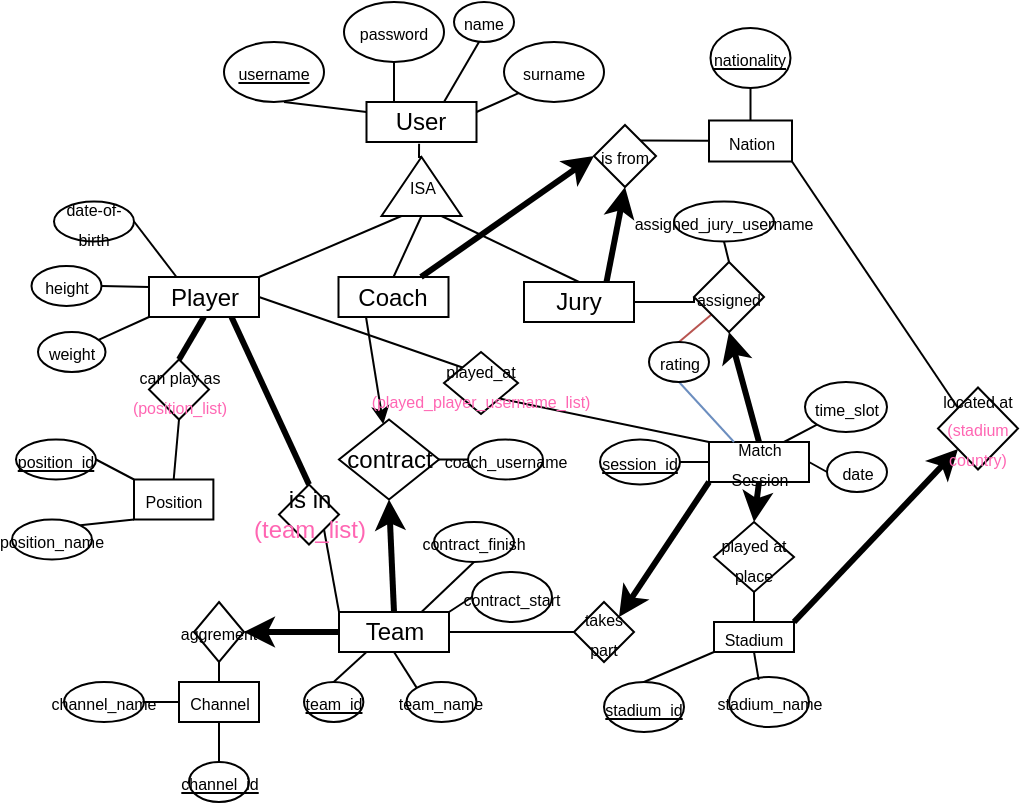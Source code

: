 <mxfile version="24.0.7" type="github">
  <diagram id="R2lEEEUBdFMjLlhIrx00" name="Page-1">
    <mxGraphModel dx="604" dy="323" grid="0" gridSize="10" guides="1" tooltips="1" connect="1" arrows="1" fold="1" page="1" pageScale="1" pageWidth="850" pageHeight="1100" background="#ffffff" math="0" shadow="0" extFonts="Permanent Marker^https://fonts.googleapis.com/css?family=Permanent+Marker">
      <root>
        <mxCell id="0" />
        <mxCell id="1" parent="0" />
        <mxCell id="NbPGqInugCmnnlXN2Xtu-7" style="rounded=0;orthogonalLoop=1;jettySize=auto;html=1;exitX=0.25;exitY=0;exitDx=0;exitDy=0;entryX=0.5;entryY=1;entryDx=0;entryDy=0;endArrow=none;endFill=0;" parent="1" source="NbPGqInugCmnnlXN2Xtu-1" target="NbPGqInugCmnnlXN2Xtu-3" edge="1">
          <mxGeometry relative="1" as="geometry" />
        </mxCell>
        <mxCell id="NbPGqInugCmnnlXN2Xtu-8" style="rounded=0;orthogonalLoop=1;jettySize=auto;html=1;exitX=0.75;exitY=0;exitDx=0;exitDy=0;entryX=0.5;entryY=1;entryDx=0;entryDy=0;endArrow=none;endFill=0;" parent="1" edge="1">
          <mxGeometry relative="1" as="geometry">
            <mxPoint x="350" y="270" as="sourcePoint" />
            <mxPoint x="367.5" y="240" as="targetPoint" />
          </mxGeometry>
        </mxCell>
        <mxCell id="NbPGqInugCmnnlXN2Xtu-11" style="rounded=0;orthogonalLoop=1;jettySize=auto;html=1;exitX=1;exitY=0.25;exitDx=0;exitDy=0;entryX=0;entryY=1;entryDx=0;entryDy=0;endArrow=none;endFill=0;" parent="1" source="NbPGqInugCmnnlXN2Xtu-1" target="NbPGqInugCmnnlXN2Xtu-5" edge="1">
          <mxGeometry relative="1" as="geometry" />
        </mxCell>
        <mxCell id="NbPGqInugCmnnlXN2Xtu-1" value="User" style="rounded=0;whiteSpace=wrap;html=1;" parent="1" vertex="1">
          <mxGeometry x="311.25" y="270" width="55" height="20" as="geometry" />
        </mxCell>
        <mxCell id="NbPGqInugCmnnlXN2Xtu-2" value="&lt;font style=&quot;font-size: 8px;&quot;&gt;&lt;u&gt;username&lt;/u&gt;&lt;/font&gt;" style="ellipse;whiteSpace=wrap;html=1;" parent="1" vertex="1">
          <mxGeometry x="240" y="240" width="50" height="30" as="geometry" />
        </mxCell>
        <mxCell id="NbPGqInugCmnnlXN2Xtu-3" value="&lt;font style=&quot;font-size: 8px;&quot;&gt;password&lt;/font&gt;" style="ellipse;whiteSpace=wrap;html=1;" parent="1" vertex="1">
          <mxGeometry x="300" y="220" width="50" height="30" as="geometry" />
        </mxCell>
        <mxCell id="NbPGqInugCmnnlXN2Xtu-4" value="&lt;font style=&quot;font-size: 8px;&quot;&gt;name&lt;/font&gt;" style="ellipse;whiteSpace=wrap;html=1;" parent="1" vertex="1">
          <mxGeometry x="355" y="220" width="30" height="20" as="geometry" />
        </mxCell>
        <mxCell id="NbPGqInugCmnnlXN2Xtu-5" value="&lt;font style=&quot;font-size: 8px;&quot;&gt;surname&lt;/font&gt;" style="ellipse;whiteSpace=wrap;html=1;" parent="1" vertex="1">
          <mxGeometry x="380" y="240" width="50" height="30" as="geometry" />
        </mxCell>
        <mxCell id="NbPGqInugCmnnlXN2Xtu-12" style="rounded=0;orthogonalLoop=1;jettySize=auto;html=1;exitX=0;exitY=0.25;exitDx=0;exitDy=0;entryX=0.6;entryY=1;entryDx=0;entryDy=0;entryPerimeter=0;endArrow=none;endFill=0;" parent="1" source="NbPGqInugCmnnlXN2Xtu-1" target="NbPGqInugCmnnlXN2Xtu-2" edge="1">
          <mxGeometry relative="1" as="geometry" />
        </mxCell>
        <mxCell id="NbPGqInugCmnnlXN2Xtu-14" value="" style="triangle;whiteSpace=wrap;html=1;rotation=-90;" parent="1" vertex="1">
          <mxGeometry x="324" y="292.25" width="29.5" height="40" as="geometry" />
        </mxCell>
        <mxCell id="NbPGqInugCmnnlXN2Xtu-15" value="&lt;font style=&quot;font-size: 8px;&quot;&gt;ISA&lt;/font&gt;" style="text;html=1;align=center;verticalAlign=middle;whiteSpace=wrap;rounded=0;" parent="1" vertex="1">
          <mxGeometry x="322.75" y="304.75" width="32.5" height="15" as="geometry" />
        </mxCell>
        <mxCell id="NbPGqInugCmnnlXN2Xtu-20" style="rounded=0;orthogonalLoop=1;jettySize=auto;html=1;exitX=1;exitY=0;exitDx=0;exitDy=0;entryX=0;entryY=0.25;entryDx=0;entryDy=0;endArrow=none;endFill=0;" parent="1" source="NbPGqInugCmnnlXN2Xtu-17" target="NbPGqInugCmnnlXN2Xtu-14" edge="1">
          <mxGeometry relative="1" as="geometry" />
        </mxCell>
        <mxCell id="NbPGqInugCmnnlXN2Xtu-30" style="rounded=0;orthogonalLoop=1;jettySize=auto;html=1;exitX=0.25;exitY=0;exitDx=0;exitDy=0;entryX=1;entryY=0.5;entryDx=0;entryDy=0;endArrow=none;endFill=0;" parent="1" source="NbPGqInugCmnnlXN2Xtu-17" target="NbPGqInugCmnnlXN2Xtu-26" edge="1">
          <mxGeometry relative="1" as="geometry" />
        </mxCell>
        <mxCell id="NbPGqInugCmnnlXN2Xtu-33" style="rounded=0;orthogonalLoop=1;jettySize=auto;html=1;exitX=0;exitY=1;exitDx=0;exitDy=0;endArrow=none;endFill=0;" parent="1" source="NbPGqInugCmnnlXN2Xtu-17" target="NbPGqInugCmnnlXN2Xtu-28" edge="1">
          <mxGeometry relative="1" as="geometry" />
        </mxCell>
        <mxCell id="NbPGqInugCmnnlXN2Xtu-45" style="rounded=0;orthogonalLoop=1;jettySize=auto;html=1;exitX=0.5;exitY=1;exitDx=0;exitDy=0;entryX=0.5;entryY=0;entryDx=0;entryDy=0;endArrow=none;endFill=0;strokeWidth=3;" parent="1" source="NbPGqInugCmnnlXN2Xtu-17" target="NbPGqInugCmnnlXN2Xtu-44" edge="1">
          <mxGeometry relative="1" as="geometry" />
        </mxCell>
        <mxCell id="NbPGqInugCmnnlXN2Xtu-56" style="rounded=0;orthogonalLoop=1;jettySize=auto;html=1;exitX=0.75;exitY=1;exitDx=0;exitDy=0;entryX=0.5;entryY=0;entryDx=0;entryDy=0;endArrow=none;endFill=0;strokeWidth=3;" parent="1" source="NbPGqInugCmnnlXN2Xtu-17" target="NbPGqInugCmnnlXN2Xtu-55" edge="1">
          <mxGeometry relative="1" as="geometry" />
        </mxCell>
        <mxCell id="S4R2zJ4BRLTwstl_iwtd-11" style="rounded=0;orthogonalLoop=1;jettySize=auto;html=1;exitX=1;exitY=0.5;exitDx=0;exitDy=0;entryX=0;entryY=0;entryDx=0;entryDy=0;endArrow=none;endFill=0;" parent="1" source="NbPGqInugCmnnlXN2Xtu-17" target="S4R2zJ4BRLTwstl_iwtd-10" edge="1">
          <mxGeometry relative="1" as="geometry">
            <mxPoint x="244.0" y="400.625" as="sourcePoint" />
          </mxGeometry>
        </mxCell>
        <mxCell id="NbPGqInugCmnnlXN2Xtu-17" value="Player" style="rounded=0;whiteSpace=wrap;html=1;" parent="1" vertex="1">
          <mxGeometry x="202.5" y="357.5" width="55" height="20" as="geometry" />
        </mxCell>
        <mxCell id="NbPGqInugCmnnlXN2Xtu-21" style="rounded=0;orthogonalLoop=1;jettySize=auto;html=1;exitX=0.5;exitY=0;exitDx=0;exitDy=0;entryX=0;entryY=0.5;entryDx=0;entryDy=0;endArrow=none;endFill=0;" parent="1" source="NbPGqInugCmnnlXN2Xtu-18" target="NbPGqInugCmnnlXN2Xtu-14" edge="1">
          <mxGeometry relative="1" as="geometry" />
        </mxCell>
        <mxCell id="NbPGqInugCmnnlXN2Xtu-41" style="rounded=0;orthogonalLoop=1;jettySize=auto;html=1;exitX=0.25;exitY=1;exitDx=0;exitDy=0;" parent="1" source="NbPGqInugCmnnlXN2Xtu-18" target="NbPGqInugCmnnlXN2Xtu-38" edge="1">
          <mxGeometry relative="1" as="geometry" />
        </mxCell>
        <mxCell id="NbPGqInugCmnnlXN2Xtu-18" value="Coach" style="rounded=0;whiteSpace=wrap;html=1;" parent="1" vertex="1">
          <mxGeometry x="297.25" y="357.5" width="55" height="20" as="geometry" />
        </mxCell>
        <mxCell id="NbPGqInugCmnnlXN2Xtu-22" style="rounded=0;orthogonalLoop=1;jettySize=auto;html=1;exitX=0.5;exitY=0;exitDx=0;exitDy=0;entryX=0;entryY=0.75;entryDx=0;entryDy=0;endArrow=none;endFill=0;" parent="1" source="NbPGqInugCmnnlXN2Xtu-19" target="NbPGqInugCmnnlXN2Xtu-14" edge="1">
          <mxGeometry relative="1" as="geometry" />
        </mxCell>
        <mxCell id="NbPGqInugCmnnlXN2Xtu-90" style="edgeStyle=orthogonalEdgeStyle;rounded=0;orthogonalLoop=1;jettySize=auto;html=1;exitX=1;exitY=0.5;exitDx=0;exitDy=0;entryX=0;entryY=0.5;entryDx=0;entryDy=0;endArrow=none;endFill=0;" parent="1" source="NbPGqInugCmnnlXN2Xtu-19" target="NbPGqInugCmnnlXN2Xtu-58" edge="1">
          <mxGeometry relative="1" as="geometry" />
        </mxCell>
        <mxCell id="RCbBzKasgjA7PgLbYBkf-12" style="rounded=0;orthogonalLoop=1;jettySize=auto;html=1;exitX=0.75;exitY=0;exitDx=0;exitDy=0;entryX=0.5;entryY=1;entryDx=0;entryDy=0;strokeWidth=3;" parent="1" source="NbPGqInugCmnnlXN2Xtu-19" target="RCbBzKasgjA7PgLbYBkf-11" edge="1">
          <mxGeometry relative="1" as="geometry" />
        </mxCell>
        <mxCell id="NbPGqInugCmnnlXN2Xtu-19" value="Jury" style="rounded=0;whiteSpace=wrap;html=1;" parent="1" vertex="1">
          <mxGeometry x="390" y="360" width="55" height="20" as="geometry" />
        </mxCell>
        <mxCell id="NbPGqInugCmnnlXN2Xtu-26" value="&lt;font style=&quot;font-size: 8px;&quot;&gt;date-of-birth&lt;/font&gt;" style="ellipse;whiteSpace=wrap;html=1;" parent="1" vertex="1">
          <mxGeometry x="155" y="319.75" width="40" height="20" as="geometry" />
        </mxCell>
        <mxCell id="NbPGqInugCmnnlXN2Xtu-27" value="&lt;font style=&quot;font-size: 8px;&quot;&gt;height&lt;/font&gt;" style="ellipse;whiteSpace=wrap;html=1;" parent="1" vertex="1">
          <mxGeometry x="143.75" y="352" width="35" height="20" as="geometry" />
        </mxCell>
        <mxCell id="NbPGqInugCmnnlXN2Xtu-28" value="&lt;font style=&quot;font-size: 8px;&quot;&gt;weight&lt;/font&gt;" style="ellipse;whiteSpace=wrap;html=1;" parent="1" vertex="1">
          <mxGeometry x="147" y="385" width="33.75" height="20" as="geometry" />
        </mxCell>
        <mxCell id="NbPGqInugCmnnlXN2Xtu-32" style="rounded=0;orthogonalLoop=1;jettySize=auto;html=1;exitX=0;exitY=0.25;exitDx=0;exitDy=0;entryX=1;entryY=0.5;entryDx=0;entryDy=0;endArrow=none;endFill=0;" parent="1" source="NbPGqInugCmnnlXN2Xtu-17" target="NbPGqInugCmnnlXN2Xtu-27" edge="1">
          <mxGeometry relative="1" as="geometry" />
        </mxCell>
        <mxCell id="NbPGqInugCmnnlXN2Xtu-37" style="edgeStyle=orthogonalEdgeStyle;rounded=0;orthogonalLoop=1;jettySize=auto;html=1;exitX=1;exitY=0.5;exitDx=0;exitDy=0;entryX=0.478;entryY=1.042;entryDx=0;entryDy=0;entryPerimeter=0;endArrow=none;endFill=0;" parent="1" source="NbPGqInugCmnnlXN2Xtu-14" target="NbPGqInugCmnnlXN2Xtu-1" edge="1">
          <mxGeometry relative="1" as="geometry" />
        </mxCell>
        <mxCell id="NbPGqInugCmnnlXN2Xtu-68" style="rounded=0;orthogonalLoop=1;jettySize=auto;html=1;exitX=1;exitY=0.5;exitDx=0;exitDy=0;entryX=0;entryY=0.5;entryDx=0;entryDy=0;endArrow=none;endFill=0;" parent="1" source="NbPGqInugCmnnlXN2Xtu-38" target="NbPGqInugCmnnlXN2Xtu-64" edge="1">
          <mxGeometry relative="1" as="geometry" />
        </mxCell>
        <mxCell id="NbPGqInugCmnnlXN2Xtu-70" style="rounded=0;orthogonalLoop=1;jettySize=auto;html=1;exitX=0.75;exitY=0;exitDx=0;exitDy=0;entryX=0.5;entryY=1;entryDx=0;entryDy=0;endArrow=none;endFill=0;" parent="1" source="NbPGqInugCmnnlXN2Xtu-39" target="NbPGqInugCmnnlXN2Xtu-66" edge="1">
          <mxGeometry relative="1" as="geometry" />
        </mxCell>
        <mxCell id="NbPGqInugCmnnlXN2Xtu-38" value="contract" style="rhombus;whiteSpace=wrap;html=1;" parent="1" vertex="1">
          <mxGeometry x="297.5" y="428.75" width="50" height="40" as="geometry" />
        </mxCell>
        <mxCell id="NbPGqInugCmnnlXN2Xtu-43" style="rounded=0;orthogonalLoop=1;jettySize=auto;html=1;exitX=0.5;exitY=0;exitDx=0;exitDy=0;entryX=0.5;entryY=1;entryDx=0;entryDy=0;strokeWidth=3;" parent="1" source="NbPGqInugCmnnlXN2Xtu-39" target="NbPGqInugCmnnlXN2Xtu-38" edge="1">
          <mxGeometry relative="1" as="geometry" />
        </mxCell>
        <mxCell id="NbPGqInugCmnnlXN2Xtu-72" style="rounded=0;orthogonalLoop=1;jettySize=auto;html=1;exitX=0.25;exitY=1;exitDx=0;exitDy=0;entryX=0.5;entryY=0;entryDx=0;entryDy=0;endArrow=none;endFill=0;" parent="1" source="NbPGqInugCmnnlXN2Xtu-39" target="NbPGqInugCmnnlXN2Xtu-62" edge="1">
          <mxGeometry relative="1" as="geometry" />
        </mxCell>
        <mxCell id="NbPGqInugCmnnlXN2Xtu-73" style="rounded=0;orthogonalLoop=1;jettySize=auto;html=1;exitX=0.5;exitY=1;exitDx=0;exitDy=0;entryX=0;entryY=0;entryDx=0;entryDy=0;endArrow=none;endFill=0;" parent="1" source="NbPGqInugCmnnlXN2Xtu-39" target="NbPGqInugCmnnlXN2Xtu-63" edge="1">
          <mxGeometry relative="1" as="geometry" />
        </mxCell>
        <mxCell id="NbPGqInugCmnnlXN2Xtu-92" style="rounded=0;orthogonalLoop=1;jettySize=auto;html=1;exitX=0;exitY=0.5;exitDx=0;exitDy=0;entryX=1;entryY=0.5;entryDx=0;entryDy=0;strokeWidth=3;" parent="1" source="NbPGqInugCmnnlXN2Xtu-39" target="NbPGqInugCmnnlXN2Xtu-80" edge="1">
          <mxGeometry relative="1" as="geometry" />
        </mxCell>
        <mxCell id="NbPGqInugCmnnlXN2Xtu-95" style="edgeStyle=orthogonalEdgeStyle;rounded=0;orthogonalLoop=1;jettySize=auto;html=1;exitX=1;exitY=0.5;exitDx=0;exitDy=0;entryX=0;entryY=0.5;entryDx=0;entryDy=0;endArrow=none;endFill=0;" parent="1" source="NbPGqInugCmnnlXN2Xtu-39" target="NbPGqInugCmnnlXN2Xtu-94" edge="1">
          <mxGeometry relative="1" as="geometry" />
        </mxCell>
        <mxCell id="NbPGqInugCmnnlXN2Xtu-39" value="Team" style="rounded=0;whiteSpace=wrap;html=1;" parent="1" vertex="1">
          <mxGeometry x="297.5" y="525" width="55" height="20" as="geometry" />
        </mxCell>
        <mxCell id="NbPGqInugCmnnlXN2Xtu-47" style="rounded=0;orthogonalLoop=1;jettySize=auto;html=1;exitX=0.5;exitY=1;exitDx=0;exitDy=0;entryX=0.5;entryY=0;entryDx=0;entryDy=0;endArrow=none;endFill=0;" parent="1" source="NbPGqInugCmnnlXN2Xtu-44" target="NbPGqInugCmnnlXN2Xtu-46" edge="1">
          <mxGeometry relative="1" as="geometry" />
        </mxCell>
        <mxCell id="NbPGqInugCmnnlXN2Xtu-44" value="&lt;font style=&quot;font-size: 8px;&quot;&gt;can play as &lt;font color=&quot;#ff66b3&quot;&gt;(position_list)&lt;/font&gt;&lt;/font&gt;" style="rhombus;whiteSpace=wrap;html=1;strokeWidth=1;" parent="1" vertex="1">
          <mxGeometry x="202.5" y="398.75" width="30" height="30" as="geometry" />
        </mxCell>
        <mxCell id="NbPGqInugCmnnlXN2Xtu-51" style="rounded=0;orthogonalLoop=1;jettySize=auto;html=1;exitX=0;exitY=0;exitDx=0;exitDy=0;entryX=1;entryY=0.5;entryDx=0;entryDy=0;endArrow=none;endFill=0;" parent="1" source="NbPGqInugCmnnlXN2Xtu-46" target="NbPGqInugCmnnlXN2Xtu-48" edge="1">
          <mxGeometry relative="1" as="geometry" />
        </mxCell>
        <mxCell id="NbPGqInugCmnnlXN2Xtu-52" style="rounded=0;orthogonalLoop=1;jettySize=auto;html=1;exitX=0;exitY=1;exitDx=0;exitDy=0;entryX=1;entryY=0;entryDx=0;entryDy=0;endArrow=none;endFill=0;" parent="1" source="NbPGqInugCmnnlXN2Xtu-46" target="NbPGqInugCmnnlXN2Xtu-49" edge="1">
          <mxGeometry relative="1" as="geometry" />
        </mxCell>
        <mxCell id="NbPGqInugCmnnlXN2Xtu-46" value="&lt;font style=&quot;font-size: 8px;&quot;&gt;Position&lt;/font&gt;" style="rounded=0;whiteSpace=wrap;html=1;strokeWidth=1;" parent="1" vertex="1">
          <mxGeometry x="195" y="458.75" width="39.69" height="20" as="geometry" />
        </mxCell>
        <mxCell id="NbPGqInugCmnnlXN2Xtu-48" value="&lt;font style=&quot;font-size: 8px;&quot;&gt;&lt;u&gt;position_id&lt;/u&gt;&lt;/font&gt;" style="ellipse;whiteSpace=wrap;html=1;" parent="1" vertex="1">
          <mxGeometry x="136" y="438.75" width="40" height="20" as="geometry" />
        </mxCell>
        <mxCell id="NbPGqInugCmnnlXN2Xtu-49" value="&lt;font style=&quot;font-size: 8px;&quot;&gt;position_name&lt;/font&gt;" style="ellipse;whiteSpace=wrap;html=1;" parent="1" vertex="1">
          <mxGeometry x="134" y="478.75" width="40" height="20" as="geometry" />
        </mxCell>
        <mxCell id="NbPGqInugCmnnlXN2Xtu-61" style="rounded=0;orthogonalLoop=1;jettySize=auto;html=1;exitX=0.5;exitY=0;exitDx=0;exitDy=0;entryX=0.5;entryY=1;entryDx=0;entryDy=0;strokeWidth=3;" parent="1" source="NbPGqInugCmnnlXN2Xtu-54" target="NbPGqInugCmnnlXN2Xtu-58" edge="1">
          <mxGeometry relative="1" as="geometry" />
        </mxCell>
        <mxCell id="NbPGqInugCmnnlXN2Xtu-96" style="rounded=0;orthogonalLoop=1;jettySize=auto;html=1;exitX=0;exitY=1;exitDx=0;exitDy=0;entryX=1;entryY=0;entryDx=0;entryDy=0;endArrow=classic;endFill=1;strokeWidth=3;" parent="1" source="NbPGqInugCmnnlXN2Xtu-54" target="NbPGqInugCmnnlXN2Xtu-94" edge="1">
          <mxGeometry relative="1" as="geometry" />
        </mxCell>
        <mxCell id="NbPGqInugCmnnlXN2Xtu-108" style="rounded=0;orthogonalLoop=1;jettySize=auto;html=1;exitX=0.5;exitY=1;exitDx=0;exitDy=0;entryX=0.5;entryY=0;entryDx=0;entryDy=0;endArrow=classic;endFill=1;strokeWidth=3;" parent="1" source="NbPGqInugCmnnlXN2Xtu-54" target="NbPGqInugCmnnlXN2Xtu-107" edge="1">
          <mxGeometry relative="1" as="geometry" />
        </mxCell>
        <mxCell id="NbPGqInugCmnnlXN2Xtu-118" style="rounded=0;orthogonalLoop=1;jettySize=auto;html=1;exitX=0;exitY=0.5;exitDx=0;exitDy=0;entryX=1;entryY=0.5;entryDx=0;entryDy=0;endArrow=none;endFill=0;" parent="1" source="NbPGqInugCmnnlXN2Xtu-54" target="NbPGqInugCmnnlXN2Xtu-99" edge="1">
          <mxGeometry relative="1" as="geometry" />
        </mxCell>
        <mxCell id="S4R2zJ4BRLTwstl_iwtd-12" style="rounded=0;orthogonalLoop=1;jettySize=auto;html=1;exitX=0;exitY=0;exitDx=0;exitDy=0;entryX=1;entryY=1;entryDx=0;entryDy=0;endArrow=none;endFill=0;" parent="1" source="NbPGqInugCmnnlXN2Xtu-54" target="S4R2zJ4BRLTwstl_iwtd-10" edge="1">
          <mxGeometry relative="1" as="geometry" />
        </mxCell>
        <mxCell id="S4R2zJ4BRLTwstl_iwtd-13" style="rounded=0;orthogonalLoop=1;jettySize=auto;html=1;exitX=1;exitY=0.5;exitDx=0;exitDy=0;entryX=0;entryY=0.5;entryDx=0;entryDy=0;endArrow=none;endFill=0;" parent="1" source="NbPGqInugCmnnlXN2Xtu-54" target="NbPGqInugCmnnlXN2Xtu-120" edge="1">
          <mxGeometry relative="1" as="geometry" />
        </mxCell>
        <mxCell id="NbPGqInugCmnnlXN2Xtu-54" value="&lt;font style=&quot;font-size: 8px;&quot;&gt;Match Session&lt;/font&gt;" style="rounded=0;whiteSpace=wrap;html=1;" parent="1" vertex="1">
          <mxGeometry x="482.5" y="440" width="50" height="20" as="geometry" />
        </mxCell>
        <mxCell id="NbPGqInugCmnnlXN2Xtu-71" style="rounded=0;orthogonalLoop=1;jettySize=auto;html=1;exitX=1;exitY=1;exitDx=0;exitDy=0;entryX=0;entryY=0;entryDx=0;entryDy=0;endArrow=none;endFill=0;" parent="1" source="NbPGqInugCmnnlXN2Xtu-55" target="NbPGqInugCmnnlXN2Xtu-39" edge="1">
          <mxGeometry relative="1" as="geometry" />
        </mxCell>
        <mxCell id="NbPGqInugCmnnlXN2Xtu-55" value="is in &lt;font color=&quot;#ff66b3&quot;&gt;(team_list)&lt;/font&gt;" style="rhombus;whiteSpace=wrap;html=1;" parent="1" vertex="1">
          <mxGeometry x="267.5" y="461.25" width="30" height="30" as="geometry" />
        </mxCell>
        <mxCell id="NbPGqInugCmnnlXN2Xtu-124" style="rounded=0;orthogonalLoop=1;jettySize=auto;html=1;exitX=0.5;exitY=0;exitDx=0;exitDy=0;entryX=0.5;entryY=1;entryDx=0;entryDy=0;endArrow=none;endFill=0;" parent="1" source="NbPGqInugCmnnlXN2Xtu-58" target="NbPGqInugCmnnlXN2Xtu-122" edge="1">
          <mxGeometry relative="1" as="geometry" />
        </mxCell>
        <mxCell id="NbPGqInugCmnnlXN2Xtu-125" style="rounded=0;orthogonalLoop=1;jettySize=auto;html=1;exitX=0.25;exitY=0;exitDx=0;exitDy=0;entryX=0.5;entryY=1;entryDx=0;entryDy=0;endArrow=none;endFill=0;fillColor=#dae8fc;strokeColor=#6c8ebf;" parent="1" source="NbPGqInugCmnnlXN2Xtu-54" target="NbPGqInugCmnnlXN2Xtu-123" edge="1">
          <mxGeometry relative="1" as="geometry" />
        </mxCell>
        <mxCell id="S4R2zJ4BRLTwstl_iwtd-6" style="rounded=0;orthogonalLoop=1;jettySize=auto;html=1;exitX=0;exitY=1;exitDx=0;exitDy=0;entryX=0.5;entryY=0;entryDx=0;entryDy=0;endArrow=none;endFill=0;fillColor=#f8cecc;strokeColor=#b85450;" parent="1" source="NbPGqInugCmnnlXN2Xtu-58" target="NbPGqInugCmnnlXN2Xtu-123" edge="1">
          <mxGeometry relative="1" as="geometry" />
        </mxCell>
        <mxCell id="NbPGqInugCmnnlXN2Xtu-58" value="&lt;font style=&quot;font-size: 8px;&quot;&gt;assigned&lt;/font&gt;" style="rhombus;whiteSpace=wrap;html=1;" parent="1" vertex="1">
          <mxGeometry x="475" y="350" width="35" height="35" as="geometry" />
        </mxCell>
        <mxCell id="NbPGqInugCmnnlXN2Xtu-62" value="&lt;font style=&quot;font-size: 8px;&quot;&gt;&lt;u&gt;team_id&lt;/u&gt;&lt;/font&gt;" style="ellipse;whiteSpace=wrap;html=1;" parent="1" vertex="1">
          <mxGeometry x="280" y="560" width="29.69" height="20" as="geometry" />
        </mxCell>
        <mxCell id="NbPGqInugCmnnlXN2Xtu-63" value="&lt;font style=&quot;font-size: 8px;&quot;&gt;team_name&lt;/font&gt;" style="ellipse;whiteSpace=wrap;html=1;" parent="1" vertex="1">
          <mxGeometry x="331.25" y="560" width="35" height="20" as="geometry" />
        </mxCell>
        <mxCell id="NbPGqInugCmnnlXN2Xtu-64" value="&lt;font style=&quot;font-size: 8px;&quot;&gt;coach_username&lt;/font&gt;" style="ellipse;whiteSpace=wrap;html=1;" parent="1" vertex="1">
          <mxGeometry x="362" y="438.75" width="37.5" height="20" as="geometry" />
        </mxCell>
        <mxCell id="NbPGqInugCmnnlXN2Xtu-66" value="&lt;font style=&quot;font-size: 8px;&quot;&gt;contract_finish&lt;/font&gt;" style="ellipse;whiteSpace=wrap;html=1;" parent="1" vertex="1">
          <mxGeometry x="345" y="480" width="40" height="20" as="geometry" />
        </mxCell>
        <mxCell id="NbPGqInugCmnnlXN2Xtu-79" value="&lt;font style=&quot;font-size: 8px;&quot;&gt;&lt;u&gt;channel_id&lt;/u&gt;&lt;/font&gt;" style="ellipse;whiteSpace=wrap;html=1;" parent="1" vertex="1">
          <mxGeometry x="222.5" y="600" width="30" height="20" as="geometry" />
        </mxCell>
        <mxCell id="NbPGqInugCmnnlXN2Xtu-80" value="&lt;font style=&quot;font-size: 8px;&quot;&gt;aggrement&lt;/font&gt;" style="rhombus;whiteSpace=wrap;html=1;" parent="1" vertex="1">
          <mxGeometry x="225" y="520" width="25" height="30" as="geometry" />
        </mxCell>
        <mxCell id="NbPGqInugCmnnlXN2Xtu-127" style="rounded=0;orthogonalLoop=1;jettySize=auto;html=1;exitX=0;exitY=0.5;exitDx=0;exitDy=0;entryX=1;entryY=0.5;entryDx=0;entryDy=0;endArrow=none;endFill=0;" parent="1" source="NbPGqInugCmnnlXN2Xtu-81" target="NbPGqInugCmnnlXN2Xtu-126" edge="1">
          <mxGeometry relative="1" as="geometry" />
        </mxCell>
        <mxCell id="NbPGqInugCmnnlXN2Xtu-81" value="&lt;font style=&quot;font-size: 8px;&quot;&gt;Channel&lt;/font&gt;" style="rounded=0;whiteSpace=wrap;html=1;" parent="1" vertex="1">
          <mxGeometry x="217.5" y="560" width="40" height="20" as="geometry" />
        </mxCell>
        <mxCell id="NbPGqInugCmnnlXN2Xtu-84" style="rounded=0;orthogonalLoop=1;jettySize=auto;html=1;exitX=0.5;exitY=1;exitDx=0;exitDy=0;entryX=0.5;entryY=0;entryDx=0;entryDy=0;endArrow=none;endFill=0;" parent="1" source="NbPGqInugCmnnlXN2Xtu-81" target="NbPGqInugCmnnlXN2Xtu-79" edge="1">
          <mxGeometry relative="1" as="geometry" />
        </mxCell>
        <mxCell id="NbPGqInugCmnnlXN2Xtu-93" style="rounded=0;orthogonalLoop=1;jettySize=auto;html=1;exitX=0.5;exitY=1;exitDx=0;exitDy=0;entryX=0.5;entryY=0;entryDx=0;entryDy=0;endArrow=none;endFill=0;" parent="1" source="NbPGqInugCmnnlXN2Xtu-80" target="NbPGqInugCmnnlXN2Xtu-81" edge="1">
          <mxGeometry relative="1" as="geometry" />
        </mxCell>
        <mxCell id="NbPGqInugCmnnlXN2Xtu-94" value="&lt;font style=&quot;font-size: 8px;&quot;&gt;takes part&lt;/font&gt;" style="rhombus;whiteSpace=wrap;html=1;" parent="1" vertex="1">
          <mxGeometry x="415" y="520" width="30" height="30" as="geometry" />
        </mxCell>
        <mxCell id="NbPGqInugCmnnlXN2Xtu-99" value="&lt;font style=&quot;font-size: 8px;&quot;&gt;&lt;u&gt;session_id&lt;/u&gt;&lt;/font&gt;" style="ellipse;whiteSpace=wrap;html=1;" parent="1" vertex="1">
          <mxGeometry x="428" y="438.75" width="40" height="22.5" as="geometry" />
        </mxCell>
        <mxCell id="NbPGqInugCmnnlXN2Xtu-107" value="&lt;font style=&quot;font-size: 8px;&quot;&gt;played at place&lt;/font&gt;" style="rhombus;whiteSpace=wrap;html=1;" parent="1" vertex="1">
          <mxGeometry x="485" y="480" width="40" height="35" as="geometry" />
        </mxCell>
        <mxCell id="NbPGqInugCmnnlXN2Xtu-110" style="rounded=0;orthogonalLoop=1;jettySize=auto;html=1;exitX=0.5;exitY=0;exitDx=0;exitDy=0;entryX=0.5;entryY=1;entryDx=0;entryDy=0;endArrow=none;endFill=0;" parent="1" source="NbPGqInugCmnnlXN2Xtu-109" target="NbPGqInugCmnnlXN2Xtu-107" edge="1">
          <mxGeometry relative="1" as="geometry" />
        </mxCell>
        <mxCell id="NbPGqInugCmnnlXN2Xtu-114" style="rounded=0;orthogonalLoop=1;jettySize=auto;html=1;exitX=0;exitY=1;exitDx=0;exitDy=0;entryX=0.5;entryY=0;entryDx=0;entryDy=0;endArrow=none;endFill=0;" parent="1" source="NbPGqInugCmnnlXN2Xtu-109" target="NbPGqInugCmnnlXN2Xtu-111" edge="1">
          <mxGeometry relative="1" as="geometry" />
        </mxCell>
        <mxCell id="NbPGqInugCmnnlXN2Xtu-109" value="&lt;font style=&quot;font-size: 8px;&quot;&gt;Stadium&lt;/font&gt;" style="rounded=0;whiteSpace=wrap;html=1;" parent="1" vertex="1">
          <mxGeometry x="485" y="530" width="40" height="15" as="geometry" />
        </mxCell>
        <mxCell id="NbPGqInugCmnnlXN2Xtu-111" value="&lt;font style=&quot;font-size: 8px;&quot;&gt;&lt;u&gt;stadium_id&lt;/u&gt;&lt;/font&gt;" style="ellipse;whiteSpace=wrap;html=1;" parent="1" vertex="1">
          <mxGeometry x="430" y="560" width="40" height="25" as="geometry" />
        </mxCell>
        <mxCell id="NbPGqInugCmnnlXN2Xtu-112" value="&lt;font style=&quot;font-size: 8px;&quot;&gt;stadium_name&lt;/font&gt;" style="ellipse;whiteSpace=wrap;html=1;" parent="1" vertex="1">
          <mxGeometry x="492.5" y="557.5" width="40" height="25" as="geometry" />
        </mxCell>
        <mxCell id="NbPGqInugCmnnlXN2Xtu-115" style="rounded=0;orthogonalLoop=1;jettySize=auto;html=1;exitX=0.5;exitY=1;exitDx=0;exitDy=0;entryX=0.371;entryY=0.057;entryDx=0;entryDy=0;entryPerimeter=0;endArrow=none;endFill=0;" parent="1" source="NbPGqInugCmnnlXN2Xtu-109" target="NbPGqInugCmnnlXN2Xtu-112" edge="1">
          <mxGeometry relative="1" as="geometry" />
        </mxCell>
        <mxCell id="NbPGqInugCmnnlXN2Xtu-120" value="&lt;font style=&quot;font-size: 8px;&quot;&gt;date&lt;/font&gt;" style="ellipse;whiteSpace=wrap;html=1;" parent="1" vertex="1">
          <mxGeometry x="541.5" y="445" width="30" height="20" as="geometry" />
        </mxCell>
        <mxCell id="NbPGqInugCmnnlXN2Xtu-122" value="&lt;font style=&quot;font-size: 8px;&quot;&gt;assigned_jury_username&lt;/font&gt;" style="ellipse;whiteSpace=wrap;html=1;" parent="1" vertex="1">
          <mxGeometry x="465" y="319.75" width="50" height="20" as="geometry" />
        </mxCell>
        <mxCell id="NbPGqInugCmnnlXN2Xtu-123" value="&lt;font style=&quot;font-size: 8px;&quot;&gt;rating&lt;/font&gt;" style="ellipse;whiteSpace=wrap;html=1;" parent="1" vertex="1">
          <mxGeometry x="452.5" y="390" width="30" height="20" as="geometry" />
        </mxCell>
        <mxCell id="NbPGqInugCmnnlXN2Xtu-126" value="&lt;font style=&quot;font-size: 8px;&quot;&gt;channel_name&lt;/font&gt;" style="ellipse;whiteSpace=wrap;html=1;" parent="1" vertex="1">
          <mxGeometry x="160" y="560" width="40" height="20" as="geometry" />
        </mxCell>
        <mxCell id="1beoP5uEFlzIraQvjspQ-11" value="&lt;font style=&quot;font-size: 8px;&quot;&gt;time_slot&lt;/font&gt;" style="ellipse;whiteSpace=wrap;html=1;" parent="1" vertex="1">
          <mxGeometry x="530.5" y="410" width="41" height="25" as="geometry" />
        </mxCell>
        <mxCell id="1beoP5uEFlzIraQvjspQ-13" style="rounded=0;orthogonalLoop=1;jettySize=auto;html=1;entryX=0;entryY=1;entryDx=0;entryDy=0;endArrow=none;endFill=0;exitX=0.75;exitY=0;exitDx=0;exitDy=0;" parent="1" source="NbPGqInugCmnnlXN2Xtu-54" target="1beoP5uEFlzIraQvjspQ-11" edge="1">
          <mxGeometry relative="1" as="geometry">
            <mxPoint x="617" y="395.63" as="sourcePoint" />
            <mxPoint x="719" y="280" as="targetPoint" />
          </mxGeometry>
        </mxCell>
        <mxCell id="RCbBzKasgjA7PgLbYBkf-3" value="&lt;font style=&quot;font-size: 8px;&quot;&gt;&lt;u&gt;nationality&lt;/u&gt;&lt;/font&gt;" style="ellipse;whiteSpace=wrap;html=1;" parent="1" vertex="1">
          <mxGeometry x="483.25" y="233" width="40" height="30" as="geometry" />
        </mxCell>
        <mxCell id="RCbBzKasgjA7PgLbYBkf-5" style="rounded=0;orthogonalLoop=1;jettySize=auto;html=1;exitX=0.75;exitY=0;exitDx=0;exitDy=0;endArrow=classic;endFill=1;entryX=0;entryY=0.5;entryDx=0;entryDy=0;strokeWidth=3;" parent="1" source="NbPGqInugCmnnlXN2Xtu-18" target="RCbBzKasgjA7PgLbYBkf-11" edge="1">
          <mxGeometry relative="1" as="geometry">
            <mxPoint x="348" y="315" as="sourcePoint" />
            <mxPoint x="406" y="296" as="targetPoint" />
          </mxGeometry>
        </mxCell>
        <mxCell id="RCbBzKasgjA7PgLbYBkf-6" style="rounded=0;orthogonalLoop=1;jettySize=auto;html=1;exitX=0.5;exitY=0;exitDx=0;exitDy=0;entryX=0.5;entryY=1;entryDx=0;entryDy=0;endArrow=none;endFill=0;" parent="1" source="RCbBzKasgjA7PgLbYBkf-10" target="RCbBzKasgjA7PgLbYBkf-3" edge="1">
          <mxGeometry relative="1" as="geometry">
            <mxPoint x="416" y="343" as="sourcePoint" />
            <mxPoint x="444" y="303" as="targetPoint" />
          </mxGeometry>
        </mxCell>
        <mxCell id="RCbBzKasgjA7PgLbYBkf-15" style="rounded=0;orthogonalLoop=1;jettySize=auto;html=1;exitX=1;exitY=0;exitDx=0;exitDy=0;entryX=0;entryY=1;entryDx=0;entryDy=0;strokeWidth=3;" parent="1" source="NbPGqInugCmnnlXN2Xtu-109" target="RCbBzKasgjA7PgLbYBkf-14" edge="1">
          <mxGeometry relative="1" as="geometry" />
        </mxCell>
        <mxCell id="RCbBzKasgjA7PgLbYBkf-10" value="&lt;font style=&quot;font-size: 8px;&quot;&gt;Nation&lt;/font&gt;" style="rounded=0;whiteSpace=wrap;html=1;" parent="1" vertex="1">
          <mxGeometry x="482.5" y="279.25" width="41.5" height="20.5" as="geometry" />
        </mxCell>
        <mxCell id="RCbBzKasgjA7PgLbYBkf-13" style="rounded=0;orthogonalLoop=1;jettySize=auto;html=1;exitX=1;exitY=0;exitDx=0;exitDy=0;endArrow=none;endFill=0;" parent="1" source="RCbBzKasgjA7PgLbYBkf-11" target="RCbBzKasgjA7PgLbYBkf-10" edge="1">
          <mxGeometry relative="1" as="geometry" />
        </mxCell>
        <mxCell id="RCbBzKasgjA7PgLbYBkf-11" value="&lt;font style=&quot;font-size: 8px;&quot;&gt;is from&lt;/font&gt;" style="rhombus;whiteSpace=wrap;html=1;" parent="1" vertex="1">
          <mxGeometry x="425" y="281.5" width="31" height="31" as="geometry" />
        </mxCell>
        <mxCell id="RCbBzKasgjA7PgLbYBkf-16" style="rounded=0;orthogonalLoop=1;jettySize=auto;html=1;exitX=0;exitY=0;exitDx=0;exitDy=0;entryX=1;entryY=1;entryDx=0;entryDy=0;endArrow=none;endFill=0;" parent="1" source="RCbBzKasgjA7PgLbYBkf-14" target="RCbBzKasgjA7PgLbYBkf-10" edge="1">
          <mxGeometry relative="1" as="geometry" />
        </mxCell>
        <mxCell id="RCbBzKasgjA7PgLbYBkf-14" value="&lt;font style=&quot;font-size: 8px;&quot;&gt;located at &lt;font color=&quot;#ff66b3&quot;&gt;(stadium country)&lt;/font&gt;&lt;/font&gt;" style="rhombus;whiteSpace=wrap;html=1;" parent="1" vertex="1">
          <mxGeometry x="597" y="412.75" width="40" height="41" as="geometry" />
        </mxCell>
        <mxCell id="S4R2zJ4BRLTwstl_iwtd-9" value="" style="rounded=0;orthogonalLoop=1;jettySize=auto;html=1;exitX=1;exitY=0;exitDx=0;exitDy=0;entryX=0;entryY=0.5;entryDx=0;entryDy=0;endArrow=none;endFill=0;" parent="1" source="NbPGqInugCmnnlXN2Xtu-39" target="NbPGqInugCmnnlXN2Xtu-65" edge="1">
          <mxGeometry relative="1" as="geometry">
            <mxPoint x="353" y="525" as="sourcePoint" />
            <mxPoint x="372" y="462" as="targetPoint" />
          </mxGeometry>
        </mxCell>
        <mxCell id="NbPGqInugCmnnlXN2Xtu-65" value="&lt;font style=&quot;font-size: 8px;&quot;&gt;contract_start&lt;/font&gt;" style="ellipse;whiteSpace=wrap;html=1;" parent="1" vertex="1">
          <mxGeometry x="364" y="505" width="40" height="25" as="geometry" />
        </mxCell>
        <mxCell id="S4R2zJ4BRLTwstl_iwtd-10" value="&lt;font style=&quot;font-size: 8px;&quot;&gt;played_at &lt;font color=&quot;#ff66b3&quot;&gt;(played_player_username_list)&lt;/font&gt;&lt;/font&gt;" style="rhombus;whiteSpace=wrap;html=1;" parent="1" vertex="1">
          <mxGeometry x="350" y="395" width="37" height="31" as="geometry" />
        </mxCell>
      </root>
    </mxGraphModel>
  </diagram>
</mxfile>
